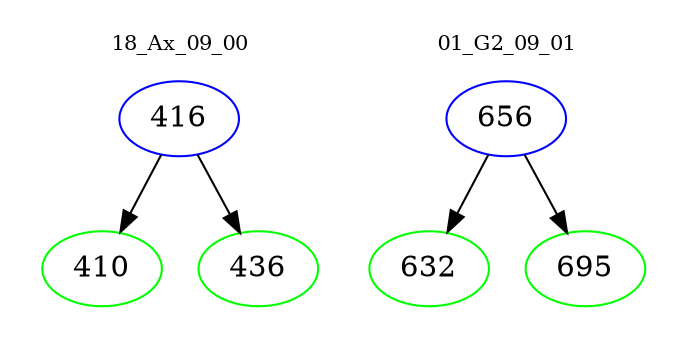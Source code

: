 digraph{
subgraph cluster_0 {
color = white
label = "18_Ax_09_00";
fontsize=10;
T0_416 [label="416", color="blue"]
T0_416 -> T0_410 [color="black"]
T0_410 [label="410", color="green"]
T0_416 -> T0_436 [color="black"]
T0_436 [label="436", color="green"]
}
subgraph cluster_1 {
color = white
label = "01_G2_09_01";
fontsize=10;
T1_656 [label="656", color="blue"]
T1_656 -> T1_632 [color="black"]
T1_632 [label="632", color="green"]
T1_656 -> T1_695 [color="black"]
T1_695 [label="695", color="green"]
}
}
